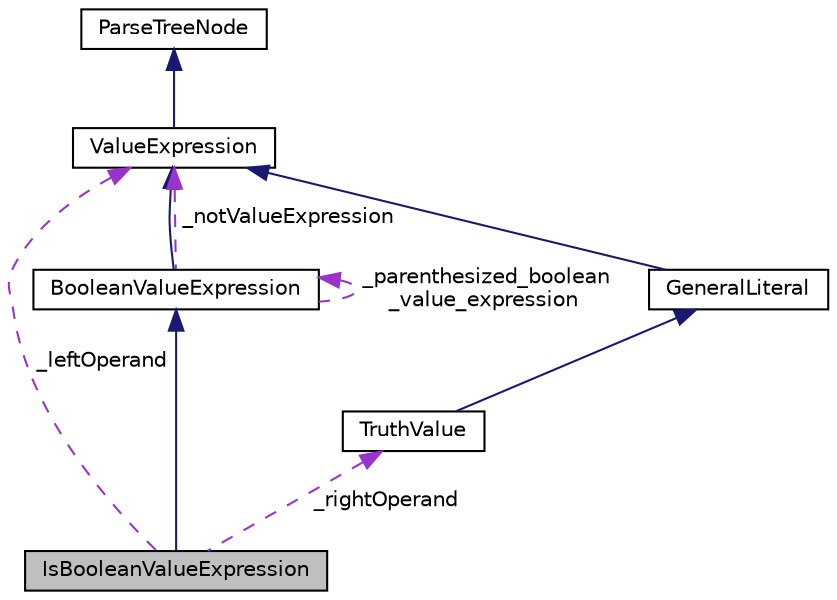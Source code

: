 digraph "IsBooleanValueExpression"
{
  edge [fontname="Helvetica",fontsize="10",labelfontname="Helvetica",labelfontsize="10"];
  node [fontname="Helvetica",fontsize="10",shape=record];
  Node4 [label="IsBooleanValueExpression",height=0.2,width=0.4,color="black", fillcolor="grey75", style="filled", fontcolor="black"];
  Node5 -> Node4 [dir="back",color="midnightblue",fontsize="10",style="solid",fontname="Helvetica"];
  Node5 [label="BooleanValueExpression",height=0.2,width=0.4,color="black", fillcolor="white", style="filled",URL="$classBooleanValueExpression.html"];
  Node6 -> Node5 [dir="back",color="midnightblue",fontsize="10",style="solid",fontname="Helvetica"];
  Node6 [label="ValueExpression",height=0.2,width=0.4,color="black", fillcolor="white", style="filled",URL="$classValueExpression.html"];
  Node7 -> Node6 [dir="back",color="midnightblue",fontsize="10",style="solid",fontname="Helvetica"];
  Node7 [label="ParseTreeNode",height=0.2,width=0.4,color="black", fillcolor="white", style="filled",URL="$classParseTreeNode.html"];
  Node6 -> Node5 [dir="back",color="darkorchid3",fontsize="10",style="dashed",label=" _notValueExpression" ,fontname="Helvetica"];
  Node5 -> Node5 [dir="back",color="darkorchid3",fontsize="10",style="dashed",label=" _parenthesized_boolean\l_value_expression" ,fontname="Helvetica"];
  Node8 -> Node4 [dir="back",color="darkorchid3",fontsize="10",style="dashed",label=" _rightOperand" ,fontname="Helvetica"];
  Node8 [label="TruthValue",height=0.2,width=0.4,color="black", fillcolor="white", style="filled",URL="$classTruthValue.html"];
  Node9 -> Node8 [dir="back",color="midnightblue",fontsize="10",style="solid",fontname="Helvetica"];
  Node9 [label="GeneralLiteral",height=0.2,width=0.4,color="black", fillcolor="white", style="filled",URL="$classGeneralLiteral.html"];
  Node6 -> Node9 [dir="back",color="midnightblue",fontsize="10",style="solid",fontname="Helvetica"];
  Node6 -> Node4 [dir="back",color="darkorchid3",fontsize="10",style="dashed",label=" _leftOperand" ,fontname="Helvetica"];
}
